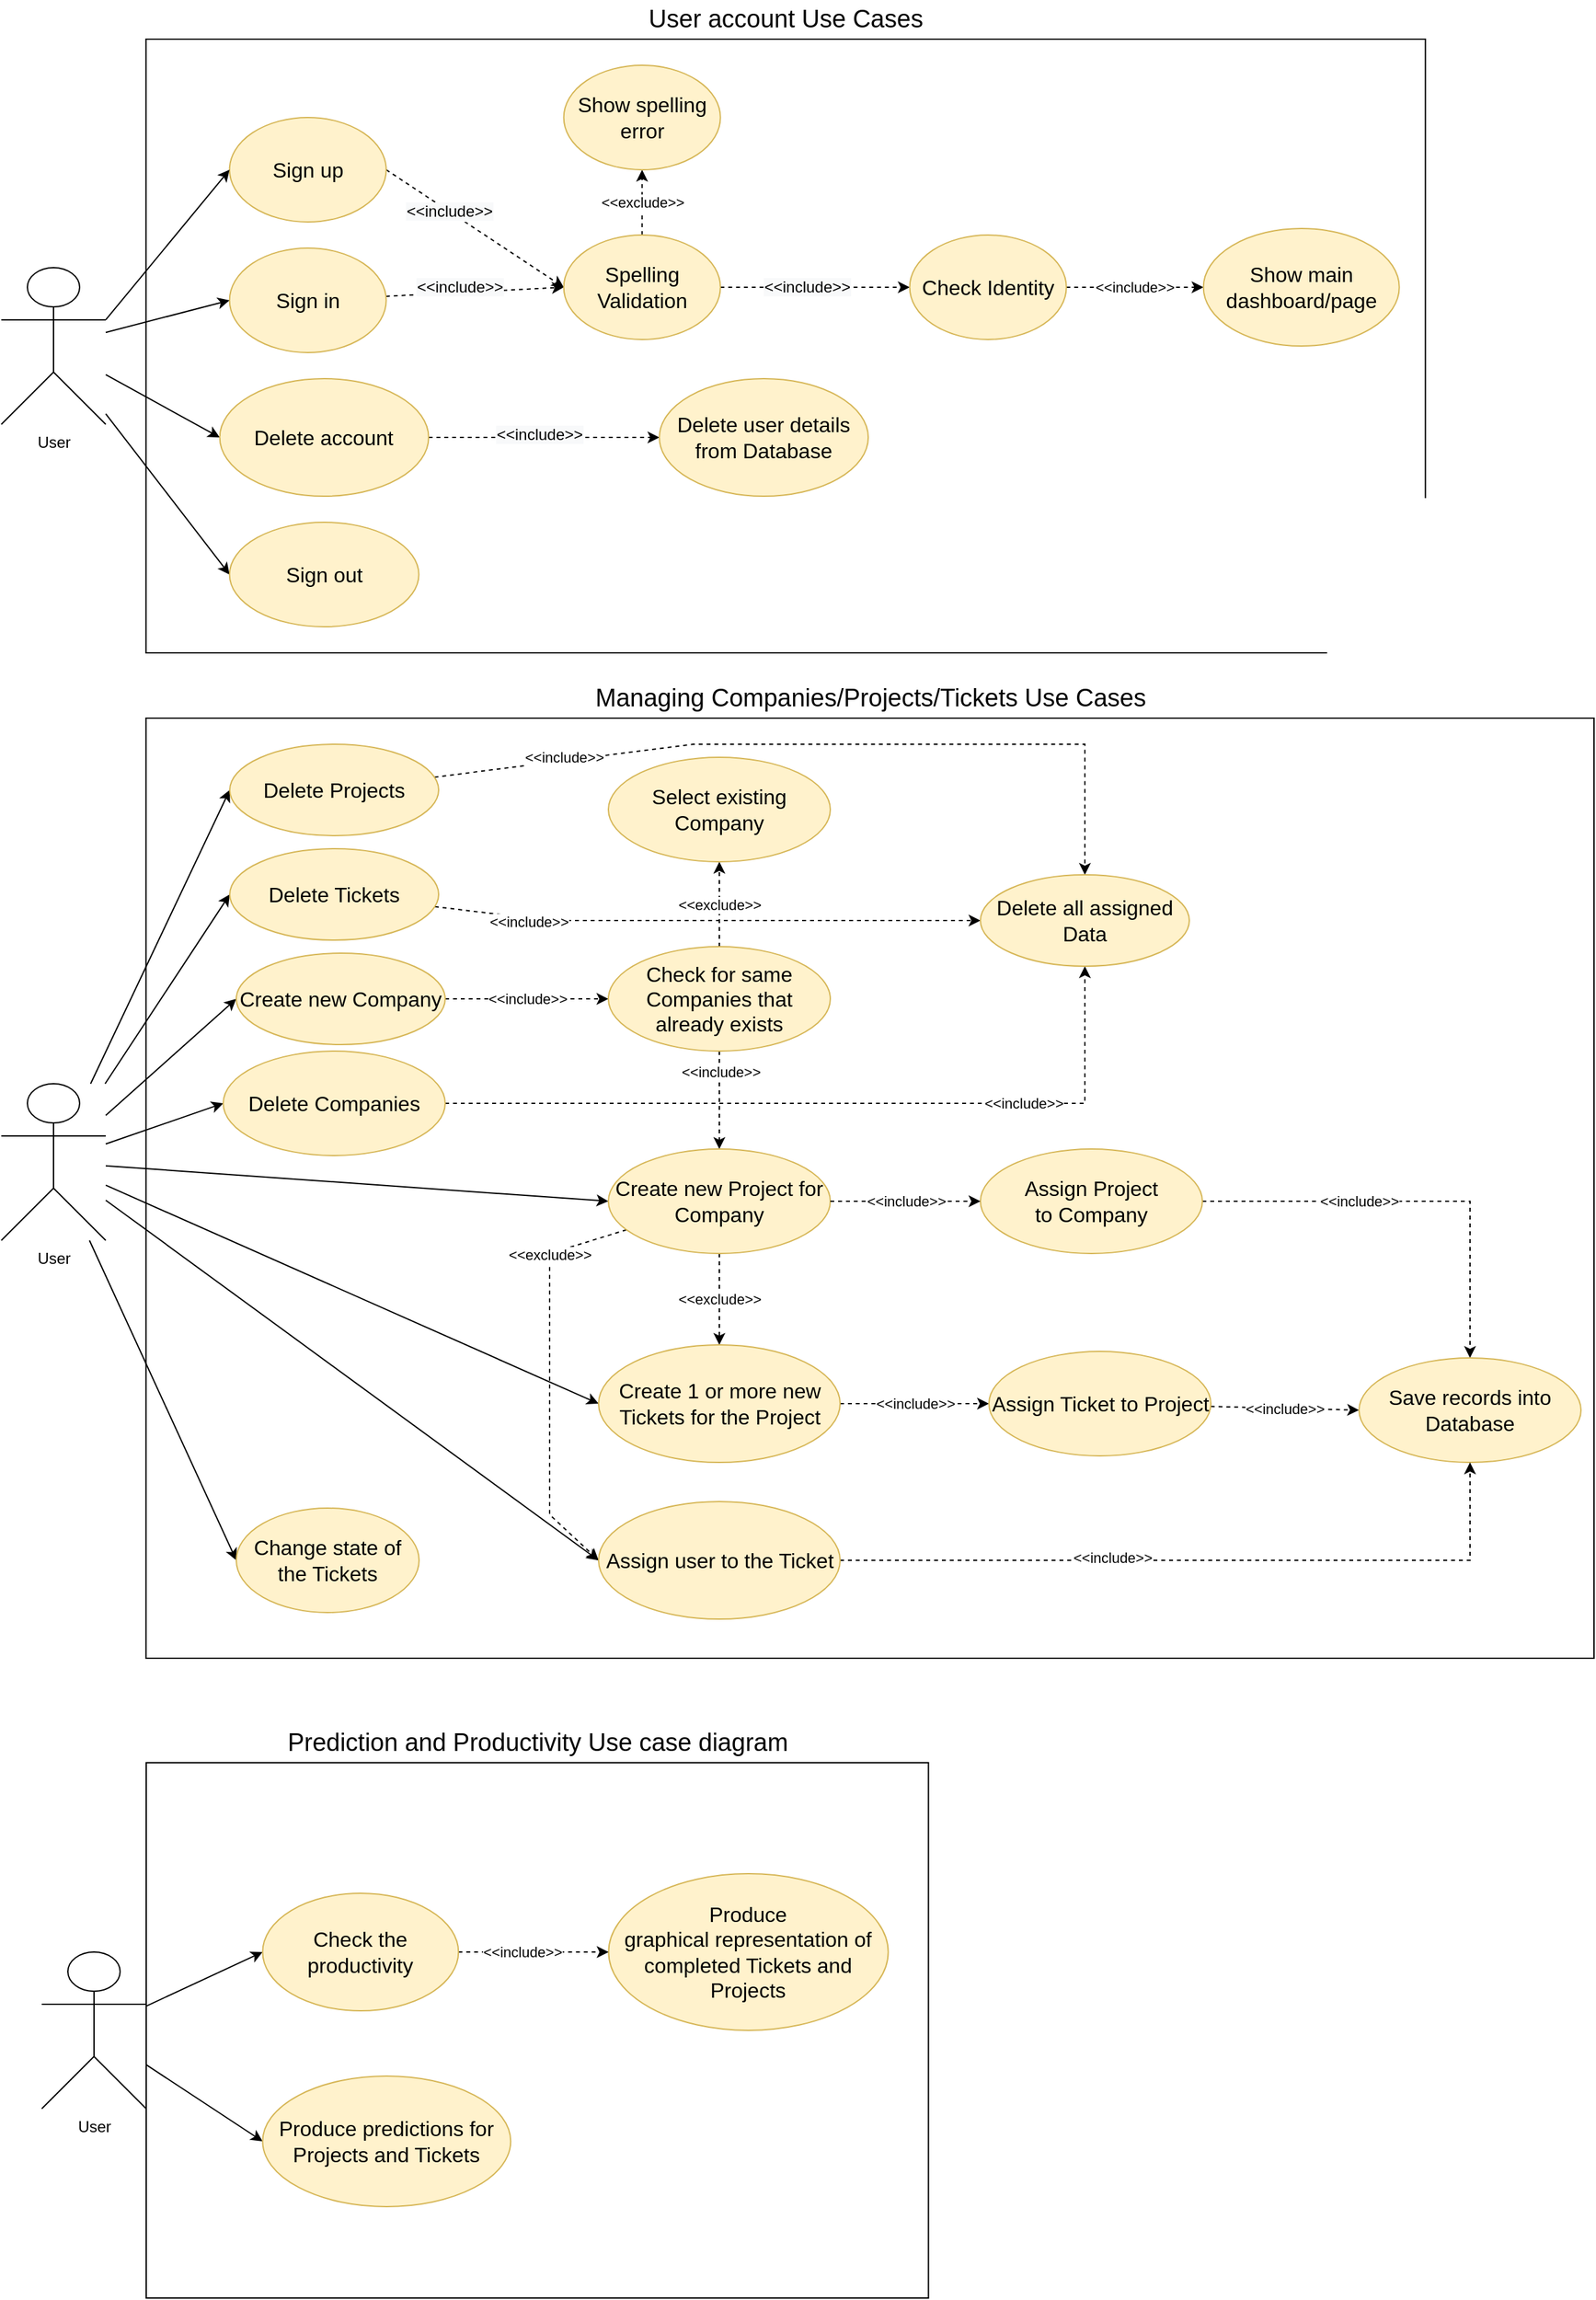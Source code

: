 <mxfile version="15.4.0" type="device"><diagram id="LHlY5N7X7wz_zIHhnHUE" name="Page-1"><mxGraphModel dx="1362" dy="2022" grid="1" gridSize="10" guides="1" tooltips="1" connect="1" arrows="1" fold="1" page="1" pageScale="1" pageWidth="827" pageHeight="1169" math="0" shadow="0"><root><mxCell id="0"/><mxCell id="1" parent="0"/><mxCell id="blT61PmZWdeBUGUaz3V9-52" value="" style="rounded=0;whiteSpace=wrap;html=1;" parent="1" vertex="1"><mxGeometry x="641" y="320" width="599.18" height="410" as="geometry"/></mxCell><mxCell id="CsoHUStCfwy30a-Zr1LT-15" value="" style="rounded=0;whiteSpace=wrap;html=1;" parent="1" vertex="1"><mxGeometry x="640.82" y="-1000" width="980" height="470" as="geometry"/></mxCell><mxCell id="o59YEPT0Gb5o8HxIR6J6-2" value="" style="rounded=0;whiteSpace=wrap;html=1;" parent="1" vertex="1"><mxGeometry x="640.82" y="-480" width="1109.18" height="720" as="geometry"/></mxCell><mxCell id="blT61PmZWdeBUGUaz3V9-8" style="rounded=0;orthogonalLoop=1;jettySize=auto;html=1;entryX=0;entryY=0.5;entryDx=0;entryDy=0;" parent="1" source="o59YEPT0Gb5o8HxIR6J6-3" target="blT61PmZWdeBUGUaz3V9-2" edge="1"><mxGeometry relative="1" as="geometry"/></mxCell><mxCell id="blT61PmZWdeBUGUaz3V9-38" style="edgeStyle=none;rounded=0;orthogonalLoop=1;jettySize=auto;html=1;entryX=0;entryY=0.5;entryDx=0;entryDy=0;" parent="1" source="o59YEPT0Gb5o8HxIR6J6-3" target="blT61PmZWdeBUGUaz3V9-33" edge="1"><mxGeometry relative="1" as="geometry"/></mxCell><mxCell id="blT61PmZWdeBUGUaz3V9-39" style="edgeStyle=none;rounded=0;orthogonalLoop=1;jettySize=auto;html=1;entryX=0;entryY=0.5;entryDx=0;entryDy=0;" parent="1" source="o59YEPT0Gb5o8HxIR6J6-3" target="blT61PmZWdeBUGUaz3V9-17" edge="1"><mxGeometry relative="1" as="geometry"/></mxCell><mxCell id="blT61PmZWdeBUGUaz3V9-40" style="edgeStyle=none;rounded=0;orthogonalLoop=1;jettySize=auto;html=1;entryX=0;entryY=0.5;entryDx=0;entryDy=0;strokeColor=#000000;" parent="1" source="o59YEPT0Gb5o8HxIR6J6-3" target="blT61PmZWdeBUGUaz3V9-10" edge="1"><mxGeometry relative="1" as="geometry"/></mxCell><mxCell id="blT61PmZWdeBUGUaz3V9-44" style="edgeStyle=none;rounded=0;orthogonalLoop=1;jettySize=auto;html=1;entryX=0;entryY=0.5;entryDx=0;entryDy=0;strokeColor=#000000;" parent="1" source="o59YEPT0Gb5o8HxIR6J6-3" target="blT61PmZWdeBUGUaz3V9-4" edge="1"><mxGeometry relative="1" as="geometry"/></mxCell><mxCell id="blT61PmZWdeBUGUaz3V9-46" style="edgeStyle=none;rounded=0;orthogonalLoop=1;jettySize=auto;html=1;entryX=0;entryY=0.5;entryDx=0;entryDy=0;strokeColor=#000000;" parent="1" source="o59YEPT0Gb5o8HxIR6J6-3" target="blT61PmZWdeBUGUaz3V9-3" edge="1"><mxGeometry relative="1" as="geometry"/></mxCell><mxCell id="blT61PmZWdeBUGUaz3V9-48" style="edgeStyle=none;rounded=0;orthogonalLoop=1;jettySize=auto;html=1;entryX=0;entryY=0.5;entryDx=0;entryDy=0;strokeColor=#000000;" parent="1" source="o59YEPT0Gb5o8HxIR6J6-3" target="blT61PmZWdeBUGUaz3V9-5" edge="1"><mxGeometry relative="1" as="geometry"/></mxCell><mxCell id="blT61PmZWdeBUGUaz3V9-49" style="edgeStyle=none;rounded=0;orthogonalLoop=1;jettySize=auto;html=1;entryX=0;entryY=0.5;entryDx=0;entryDy=0;strokeColor=#000000;" parent="1" source="o59YEPT0Gb5o8HxIR6J6-3" target="o59YEPT0Gb5o8HxIR6J6-19" edge="1"><mxGeometry relative="1" as="geometry"/></mxCell><mxCell id="o59YEPT0Gb5o8HxIR6J6-3" value="User" style="shape=umlActor;verticalLabelPosition=bottom;verticalAlign=top;html=1;outlineConnect=0;" parent="1" vertex="1"><mxGeometry x="530" y="-200" width="80" height="120" as="geometry"/></mxCell><mxCell id="o59YEPT0Gb5o8HxIR6J6-16" value="&lt;span style=&quot;font-size: medium&quot;&gt;Produce graphical&amp;nbsp;representation&lt;/span&gt;&lt;span style=&quot;font-size: medium&quot;&gt;&amp;nbsp;of completed Tickets and Projects&lt;/span&gt;" style="ellipse;whiteSpace=wrap;html=1;fillColor=#fff2cc;strokeColor=#d6b656;" parent="1" vertex="1"><mxGeometry x="995.18" y="405" width="214.18" height="120" as="geometry"/></mxCell><mxCell id="o59YEPT0Gb5o8HxIR6J6-19" value="&lt;span style=&quot;font-size: medium&quot;&gt;Change state of the Tickets&lt;/span&gt;" style="ellipse;whiteSpace=wrap;html=1;fillColor=#fff2cc;strokeColor=#d6b656;" parent="1" vertex="1"><mxGeometry x="710" y="125" width="140" height="80" as="geometry"/></mxCell><mxCell id="CsoHUStCfwy30a-Zr1LT-7" style="edgeStyle=none;rounded=0;orthogonalLoop=1;jettySize=auto;html=1;entryX=0;entryY=0.5;entryDx=0;entryDy=0;dashed=1;" parent="1" source="o59YEPT0Gb5o8HxIR6J6-22" target="CsoHUStCfwy30a-Zr1LT-1" edge="1"><mxGeometry relative="1" as="geometry"/></mxCell><mxCell id="CsoHUStCfwy30a-Zr1LT-8" value="&lt;span style=&quot;font-size: 12px ; background-color: rgb(248 , 249 , 250)&quot;&gt;&amp;lt;&amp;lt;include&amp;gt;&amp;gt;&lt;/span&gt;" style="edgeLabel;html=1;align=center;verticalAlign=middle;resizable=0;points=[];" parent="CsoHUStCfwy30a-Zr1LT-7" vertex="1" connectable="0"><mxGeometry x="0.125" relative="1" as="geometry"><mxPoint x="-20" y="-3" as="offset"/></mxGeometry></mxCell><mxCell id="o59YEPT0Gb5o8HxIR6J6-22" value="&lt;span style=&quot;font-size: medium&quot;&gt;Sign in&lt;/span&gt;" style="ellipse;whiteSpace=wrap;html=1;fillColor=#fff2cc;strokeColor=#d6b656;" parent="1" vertex="1"><mxGeometry x="704.82" y="-840" width="120" height="80" as="geometry"/></mxCell><mxCell id="o59YEPT0Gb5o8HxIR6J6-27" style="rounded=0;orthogonalLoop=1;jettySize=auto;html=1;exitX=1;exitY=0.5;exitDx=0;exitDy=0;dashed=1;" parent="1" source="CsoHUStCfwy30a-Zr1LT-1" target="o59YEPT0Gb5o8HxIR6J6-24" edge="1"><mxGeometry relative="1" as="geometry"/></mxCell><mxCell id="CsoHUStCfwy30a-Zr1LT-3" value="&lt;span style=&quot;font-size: 12px ; background-color: rgb(248 , 249 , 250)&quot;&gt;&amp;lt;&amp;lt;include&amp;gt;&amp;gt;&lt;/span&gt;" style="edgeLabel;html=1;align=center;verticalAlign=middle;resizable=0;points=[];" parent="o59YEPT0Gb5o8HxIR6J6-27" vertex="1" connectable="0"><mxGeometry x="0.113" y="3" relative="1" as="geometry"><mxPoint x="-15" y="3" as="offset"/></mxGeometry></mxCell><mxCell id="CsoHUStCfwy30a-Zr1LT-5" style="rounded=0;orthogonalLoop=1;jettySize=auto;html=1;exitX=1;exitY=0.5;exitDx=0;exitDy=0;entryX=0;entryY=0.5;entryDx=0;entryDy=0;dashed=1;" parent="1" source="o59YEPT0Gb5o8HxIR6J6-23" target="CsoHUStCfwy30a-Zr1LT-1" edge="1"><mxGeometry relative="1" as="geometry"/></mxCell><mxCell id="CsoHUStCfwy30a-Zr1LT-6" value="&lt;span style=&quot;font-size: 12px ; background-color: rgb(248 , 249 , 250)&quot;&gt;&amp;lt;&amp;lt;include&amp;gt;&amp;gt;&lt;/span&gt;" style="edgeLabel;html=1;align=center;verticalAlign=middle;resizable=0;points=[];" parent="CsoHUStCfwy30a-Zr1LT-5" vertex="1" connectable="0"><mxGeometry x="-0.29" relative="1" as="geometry"><mxPoint as="offset"/></mxGeometry></mxCell><mxCell id="o59YEPT0Gb5o8HxIR6J6-23" value="&lt;span style=&quot;font-size: medium&quot;&gt;Sign up&lt;/span&gt;" style="ellipse;whiteSpace=wrap;html=1;fillColor=#fff2cc;strokeColor=#d6b656;" parent="1" vertex="1"><mxGeometry x="704.82" y="-940" width="120" height="80" as="geometry"/></mxCell><mxCell id="CsoHUStCfwy30a-Zr1LT-12" value="&amp;lt;&amp;lt;include&amp;gt;&amp;gt;" style="edgeStyle=none;rounded=0;orthogonalLoop=1;jettySize=auto;html=1;entryX=0;entryY=0.5;entryDx=0;entryDy=0;dashed=1;" parent="1" source="o59YEPT0Gb5o8HxIR6J6-24" target="CsoHUStCfwy30a-Zr1LT-11" edge="1"><mxGeometry relative="1" as="geometry"/></mxCell><mxCell id="o59YEPT0Gb5o8HxIR6J6-24" value="&lt;span style=&quot;font-size: medium&quot;&gt;Check Identity&lt;/span&gt;" style="ellipse;whiteSpace=wrap;html=1;fillColor=#fff2cc;strokeColor=#d6b656;" parent="1" vertex="1"><mxGeometry x="1225.82" y="-850" width="120" height="80" as="geometry"/></mxCell><mxCell id="CsoHUStCfwy30a-Zr1LT-10" value="&amp;lt;&amp;lt;exclude&amp;gt;&amp;gt;" style="edgeStyle=none;rounded=0;orthogonalLoop=1;jettySize=auto;html=1;entryX=0.5;entryY=1;entryDx=0;entryDy=0;dashed=1;" parent="1" source="CsoHUStCfwy30a-Zr1LT-1" target="CsoHUStCfwy30a-Zr1LT-9" edge="1"><mxGeometry relative="1" as="geometry"/></mxCell><mxCell id="CsoHUStCfwy30a-Zr1LT-1" value="&lt;font size=&quot;3&quot;&gt;Spelling Validation&lt;/font&gt;" style="ellipse;whiteSpace=wrap;html=1;fillColor=#fff2cc;strokeColor=#d6b656;" parent="1" vertex="1"><mxGeometry x="960.82" y="-850" width="120" height="80" as="geometry"/></mxCell><mxCell id="CsoHUStCfwy30a-Zr1LT-9" value="&lt;font size=&quot;3&quot;&gt;Show spelling error&lt;/font&gt;" style="ellipse;whiteSpace=wrap;html=1;fillColor=#fff2cc;strokeColor=#d6b656;" parent="1" vertex="1"><mxGeometry x="960.82" y="-980" width="120" height="80" as="geometry"/></mxCell><mxCell id="CsoHUStCfwy30a-Zr1LT-11" value="&lt;font size=&quot;3&quot;&gt;Show main dashboard/page&lt;/font&gt;" style="ellipse;whiteSpace=wrap;html=1;fillColor=#fff2cc;strokeColor=#d6b656;" parent="1" vertex="1"><mxGeometry x="1450.82" y="-855" width="150" height="90" as="geometry"/></mxCell><mxCell id="CsoHUStCfwy30a-Zr1LT-21" style="edgeStyle=none;rounded=0;orthogonalLoop=1;jettySize=auto;html=1;exitX=1;exitY=0.333;exitDx=0;exitDy=0;exitPerimeter=0;entryX=0;entryY=0.5;entryDx=0;entryDy=0;" parent="1" source="CsoHUStCfwy30a-Zr1LT-14" target="o59YEPT0Gb5o8HxIR6J6-23" edge="1"><mxGeometry relative="1" as="geometry"/></mxCell><mxCell id="CsoHUStCfwy30a-Zr1LT-22" style="edgeStyle=none;rounded=0;orthogonalLoop=1;jettySize=auto;html=1;entryX=0;entryY=0.5;entryDx=0;entryDy=0;" parent="1" source="CsoHUStCfwy30a-Zr1LT-14" target="o59YEPT0Gb5o8HxIR6J6-22" edge="1"><mxGeometry relative="1" as="geometry"/></mxCell><mxCell id="blT61PmZWdeBUGUaz3V9-28" style="edgeStyle=none;rounded=0;orthogonalLoop=1;jettySize=auto;html=1;entryX=0;entryY=0.5;entryDx=0;entryDy=0;" parent="1" source="CsoHUStCfwy30a-Zr1LT-14" target="blT61PmZWdeBUGUaz3V9-26" edge="1"><mxGeometry relative="1" as="geometry"/></mxCell><mxCell id="blT61PmZWdeBUGUaz3V9-29" style="edgeStyle=none;rounded=0;orthogonalLoop=1;jettySize=auto;html=1;entryX=0;entryY=0.5;entryDx=0;entryDy=0;" parent="1" source="CsoHUStCfwy30a-Zr1LT-14" target="blT61PmZWdeBUGUaz3V9-27" edge="1"><mxGeometry relative="1" as="geometry"/></mxCell><mxCell id="CsoHUStCfwy30a-Zr1LT-14" value="User" style="shape=umlActor;verticalLabelPosition=bottom;verticalAlign=top;html=1;outlineConnect=0;" parent="1" vertex="1"><mxGeometry x="530" y="-825" width="80" height="120" as="geometry"/></mxCell><mxCell id="CsoHUStCfwy30a-Zr1LT-23" value="User account Use Cases" style="text;html=1;strokeColor=none;fillColor=none;align=center;verticalAlign=middle;whiteSpace=wrap;rounded=0;strokeWidth=1;fontSize=19;" parent="1" vertex="1"><mxGeometry x="991.64" y="-1030" width="278.37" height="30" as="geometry"/></mxCell><mxCell id="blT61PmZWdeBUGUaz3V9-7" value="&amp;lt;&amp;lt;include&amp;gt;&amp;gt;" style="rounded=0;orthogonalLoop=1;jettySize=auto;html=1;entryX=0;entryY=0.5;entryDx=0;entryDy=0;dashed=1;" parent="1" source="blT61PmZWdeBUGUaz3V9-2" target="blT61PmZWdeBUGUaz3V9-13" edge="1"><mxGeometry relative="1" as="geometry"/></mxCell><mxCell id="blT61PmZWdeBUGUaz3V9-11" style="edgeStyle=none;rounded=0;orthogonalLoop=1;jettySize=auto;html=1;dashed=1;exitX=0.5;exitY=1;exitDx=0;exitDy=0;entryX=0.5;entryY=0;entryDx=0;entryDy=0;" parent="1" source="blT61PmZWdeBUGUaz3V9-13" target="blT61PmZWdeBUGUaz3V9-10" edge="1"><mxGeometry relative="1" as="geometry"/></mxCell><mxCell id="blT61PmZWdeBUGUaz3V9-12" value="&amp;lt;&amp;lt;include&amp;gt;&amp;gt;" style="edgeLabel;html=1;align=center;verticalAlign=middle;resizable=0;points=[];" parent="blT61PmZWdeBUGUaz3V9-11" vertex="1" connectable="0"><mxGeometry x="0.075" y="-1" relative="1" as="geometry"><mxPoint x="2" y="-25" as="offset"/></mxGeometry></mxCell><mxCell id="blT61PmZWdeBUGUaz3V9-2" value="&lt;span style=&quot;font-size: medium&quot;&gt;Create new Company&lt;/span&gt;" style="ellipse;whiteSpace=wrap;html=1;fillColor=#fff2cc;strokeColor=#d6b656;" parent="1" vertex="1"><mxGeometry x="710" y="-300" width="160" height="70" as="geometry"/></mxCell><mxCell id="blT61PmZWdeBUGUaz3V9-72" style="edgeStyle=none;rounded=0;orthogonalLoop=1;jettySize=auto;html=1;entryX=0.5;entryY=0;entryDx=0;entryDy=0;strokeColor=#000000;dashed=1;" parent="1" source="blT61PmZWdeBUGUaz3V9-3" target="blT61PmZWdeBUGUaz3V9-70" edge="1"><mxGeometry relative="1" as="geometry"><Array as="points"><mxPoint x="1060" y="-460"/><mxPoint x="1360" y="-460"/></Array></mxGeometry></mxCell><mxCell id="blT61PmZWdeBUGUaz3V9-74" value="&amp;lt;&amp;lt;include&amp;gt;&amp;gt;" style="edgeLabel;html=1;align=center;verticalAlign=middle;resizable=0;points=[];" parent="blT61PmZWdeBUGUaz3V9-72" vertex="1" connectable="0"><mxGeometry x="-0.365" relative="1" as="geometry"><mxPoint x="-90" y="9" as="offset"/></mxGeometry></mxCell><mxCell id="blT61PmZWdeBUGUaz3V9-3" value="&lt;span style=&quot;font-size: medium&quot;&gt;Delete Projects&lt;/span&gt;" style="ellipse;whiteSpace=wrap;html=1;fillColor=#fff2cc;strokeColor=#d6b656;" parent="1" vertex="1"><mxGeometry x="705" y="-460" width="160" height="70" as="geometry"/></mxCell><mxCell id="blT61PmZWdeBUGUaz3V9-75" style="edgeStyle=none;rounded=0;orthogonalLoop=1;jettySize=auto;html=1;entryX=0;entryY=0.5;entryDx=0;entryDy=0;dashed=1;strokeColor=#000000;" parent="1" source="blT61PmZWdeBUGUaz3V9-4" target="blT61PmZWdeBUGUaz3V9-70" edge="1"><mxGeometry relative="1" as="geometry"><mxPoint x="1240.18" y="-325" as="targetPoint"/><Array as="points"><mxPoint x="950" y="-325"/></Array></mxGeometry></mxCell><mxCell id="blT61PmZWdeBUGUaz3V9-76" value="&amp;lt;&amp;lt;include&amp;gt;&amp;gt;" style="edgeLabel;html=1;align=center;verticalAlign=middle;resizable=0;points=[];" parent="blT61PmZWdeBUGUaz3V9-75" vertex="1" connectable="0"><mxGeometry x="-0.653" y="-3" relative="1" as="geometry"><mxPoint as="offset"/></mxGeometry></mxCell><mxCell id="blT61PmZWdeBUGUaz3V9-4" value="&lt;span style=&quot;font-size: medium&quot;&gt;Delete Tickets&lt;/span&gt;" style="ellipse;whiteSpace=wrap;html=1;fillColor=#fff2cc;strokeColor=#d6b656;" parent="1" vertex="1"><mxGeometry x="705" y="-380" width="160" height="70" as="geometry"/></mxCell><mxCell id="blT61PmZWdeBUGUaz3V9-77" style="edgeStyle=none;rounded=0;orthogonalLoop=1;jettySize=auto;html=1;entryX=0.5;entryY=1;entryDx=0;entryDy=0;dashed=1;strokeColor=#000000;" parent="1" source="blT61PmZWdeBUGUaz3V9-5" target="blT61PmZWdeBUGUaz3V9-70" edge="1"><mxGeometry relative="1" as="geometry"><Array as="points"><mxPoint x="1360" y="-185"/></Array></mxGeometry></mxCell><mxCell id="blT61PmZWdeBUGUaz3V9-78" value="&amp;lt;&amp;lt;include&amp;gt;&amp;gt;" style="edgeLabel;html=1;align=center;verticalAlign=middle;resizable=0;points=[];" parent="blT61PmZWdeBUGUaz3V9-77" vertex="1" connectable="0"><mxGeometry x="0.489" relative="1" as="geometry"><mxPoint as="offset"/></mxGeometry></mxCell><mxCell id="blT61PmZWdeBUGUaz3V9-5" value="&lt;span style=&quot;font-size: medium&quot;&gt;Delete Companies&lt;/span&gt;" style="ellipse;whiteSpace=wrap;html=1;fillColor=#fff2cc;strokeColor=#d6b656;" parent="1" vertex="1"><mxGeometry x="700" y="-225" width="170" height="80" as="geometry"/></mxCell><mxCell id="blT61PmZWdeBUGUaz3V9-21" value="&amp;lt;&amp;lt;include&amp;gt;&amp;gt;" style="edgeStyle=none;rounded=0;orthogonalLoop=1;jettySize=auto;html=1;entryX=0.5;entryY=0;entryDx=0;entryDy=0;dashed=1;exitX=1;exitY=0.5;exitDx=0;exitDy=0;" parent="1" source="blT61PmZWdeBUGUaz3V9-9" target="blT61PmZWdeBUGUaz3V9-20" edge="1"><mxGeometry x="-0.262" relative="1" as="geometry"><Array as="points"><mxPoint x="1655" y="-110"/></Array><mxPoint as="offset"/></mxGeometry></mxCell><mxCell id="blT61PmZWdeBUGUaz3V9-9" value="&lt;span style=&quot;font-size: medium&quot;&gt;Assign Project to&amp;nbsp;&lt;/span&gt;&lt;font size=&quot;3&quot;&gt;Company&lt;/font&gt;" style="ellipse;whiteSpace=wrap;html=1;fillColor=#fff2cc;strokeColor=#d6b656;" parent="1" vertex="1"><mxGeometry x="1280" y="-150" width="170" height="80" as="geometry"/></mxCell><mxCell id="blT61PmZWdeBUGUaz3V9-18" value="&amp;lt;&amp;lt;exclude&amp;gt;&amp;gt;" style="edgeStyle=none;rounded=0;orthogonalLoop=1;jettySize=auto;html=1;entryX=0.5;entryY=0;entryDx=0;entryDy=0;dashed=1;" parent="1" source="blT61PmZWdeBUGUaz3V9-10" target="blT61PmZWdeBUGUaz3V9-17" edge="1"><mxGeometry relative="1" as="geometry"/></mxCell><mxCell id="blT61PmZWdeBUGUaz3V9-34" style="edgeStyle=none;rounded=0;orthogonalLoop=1;jettySize=auto;html=1;entryX=0;entryY=0.5;entryDx=0;entryDy=0;dashed=1;strokeColor=#000000;fillColor=#6a00ff;" parent="1" source="blT61PmZWdeBUGUaz3V9-10" target="blT61PmZWdeBUGUaz3V9-33" edge="1"><mxGeometry relative="1" as="geometry"><Array as="points"><mxPoint x="950" y="-70"/><mxPoint x="950" y="130"/></Array></mxGeometry></mxCell><mxCell id="blT61PmZWdeBUGUaz3V9-35" value="&amp;lt;&amp;lt;exclude&amp;gt;&amp;gt;" style="edgeLabel;html=1;align=center;verticalAlign=middle;resizable=0;points=[];" parent="blT61PmZWdeBUGUaz3V9-34" vertex="1" connectable="0"><mxGeometry x="-0.058" y="1" relative="1" as="geometry"><mxPoint x="-1" y="-85" as="offset"/></mxGeometry></mxCell><mxCell id="blT61PmZWdeBUGUaz3V9-10" value="&lt;span style=&quot;font-size: medium&quot;&gt;Create new Project for Company&lt;br&gt;&lt;/span&gt;" style="ellipse;whiteSpace=wrap;html=1;fillColor=#fff2cc;strokeColor=#d6b656;" parent="1" vertex="1"><mxGeometry x="995" y="-150" width="170" height="80" as="geometry"/></mxCell><mxCell id="blT61PmZWdeBUGUaz3V9-15" value="&amp;lt;&amp;lt;exclude&amp;gt;&amp;gt;" style="edgeStyle=none;rounded=0;orthogonalLoop=1;jettySize=auto;html=1;entryX=0.5;entryY=1;entryDx=0;entryDy=0;dashed=1;" parent="1" source="blT61PmZWdeBUGUaz3V9-13" target="blT61PmZWdeBUGUaz3V9-14" edge="1"><mxGeometry relative="1" as="geometry"/></mxCell><mxCell id="blT61PmZWdeBUGUaz3V9-16" value="&amp;lt;&amp;lt;include&amp;gt;&amp;gt;" style="edgeStyle=none;rounded=0;orthogonalLoop=1;jettySize=auto;html=1;entryX=0;entryY=0.5;entryDx=0;entryDy=0;dashed=1;exitX=1;exitY=0.5;exitDx=0;exitDy=0;" parent="1" source="blT61PmZWdeBUGUaz3V9-10" target="blT61PmZWdeBUGUaz3V9-9" edge="1"><mxGeometry relative="1" as="geometry"/></mxCell><mxCell id="blT61PmZWdeBUGUaz3V9-13" value="&lt;font size=&quot;3&quot;&gt;Check for same Companies that already exists&lt;/font&gt;" style="ellipse;whiteSpace=wrap;html=1;fillColor=#fff2cc;strokeColor=#d6b656;" parent="1" vertex="1"><mxGeometry x="995" y="-305" width="170" height="80" as="geometry"/></mxCell><mxCell id="blT61PmZWdeBUGUaz3V9-14" value="&lt;font size=&quot;3&quot;&gt;Select existing Company&lt;/font&gt;" style="ellipse;whiteSpace=wrap;html=1;fillColor=#fff2cc;strokeColor=#d6b656;" parent="1" vertex="1"><mxGeometry x="995" y="-450" width="170" height="80" as="geometry"/></mxCell><mxCell id="blT61PmZWdeBUGUaz3V9-24" value="&amp;lt;&amp;lt;include&amp;gt;&amp;gt;" style="edgeStyle=none;rounded=0;orthogonalLoop=1;jettySize=auto;html=1;entryX=0;entryY=0.5;entryDx=0;entryDy=0;dashed=1;" parent="1" source="blT61PmZWdeBUGUaz3V9-17" target="blT61PmZWdeBUGUaz3V9-19" edge="1"><mxGeometry relative="1" as="geometry"/></mxCell><mxCell id="blT61PmZWdeBUGUaz3V9-17" value="&lt;span style=&quot;font-size: medium&quot;&gt;Create 1 or more new Tickets for the Project&lt;br&gt;&lt;/span&gt;" style="ellipse;whiteSpace=wrap;html=1;fillColor=#fff2cc;strokeColor=#d6b656;" parent="1" vertex="1"><mxGeometry x="987.5" width="185" height="90" as="geometry"/></mxCell><mxCell id="blT61PmZWdeBUGUaz3V9-25" value="&lt;span style=&quot;color: rgb(0 , 0 , 0) ; font-family: &amp;#34;helvetica&amp;#34; ; font-size: 11px ; font-style: normal ; font-weight: normal ; letter-spacing: normal ; text-align: center ; text-indent: 0px ; text-transform: none ; word-spacing: 0px ; background-color: rgb(255 , 255 , 255) ; text-decoration: none ; display: inline ; float: none&quot;&gt;&amp;lt;&amp;lt;include&amp;gt;&amp;gt;&lt;/span&gt;" style="edgeStyle=none;rounded=0;orthogonalLoop=1;jettySize=auto;html=1;entryX=0;entryY=0.5;entryDx=0;entryDy=0;dashed=1;" parent="1" source="blT61PmZWdeBUGUaz3V9-19" target="blT61PmZWdeBUGUaz3V9-20" edge="1"><mxGeometry relative="1" as="geometry"/></mxCell><mxCell id="blT61PmZWdeBUGUaz3V9-19" value="&lt;span style=&quot;font-size: medium&quot;&gt;Assign Ticket to Project&lt;/span&gt;" style="ellipse;whiteSpace=wrap;html=1;fillColor=#fff2cc;strokeColor=#d6b656;" parent="1" vertex="1"><mxGeometry x="1286.5" y="5" width="170" height="80" as="geometry"/></mxCell><mxCell id="blT61PmZWdeBUGUaz3V9-20" value="&lt;span style=&quot;font-size: medium&quot;&gt;Save records into Database&lt;/span&gt;" style="ellipse;whiteSpace=wrap;html=1;fillColor=#fff2cc;strokeColor=#d6b656;" parent="1" vertex="1"><mxGeometry x="1570" y="10" width="170" height="80" as="geometry"/></mxCell><mxCell id="blT61PmZWdeBUGUaz3V9-31" style="edgeStyle=none;rounded=0;orthogonalLoop=1;jettySize=auto;html=1;entryX=0;entryY=0.5;entryDx=0;entryDy=0;dashed=1;" parent="1" source="blT61PmZWdeBUGUaz3V9-26" target="blT61PmZWdeBUGUaz3V9-30" edge="1"><mxGeometry relative="1" as="geometry"/></mxCell><mxCell id="blT61PmZWdeBUGUaz3V9-32" value="&lt;span style=&quot;font-size: 12px ; background-color: rgb(248 , 249 , 250)&quot;&gt;&amp;lt;&amp;lt;include&amp;gt;&amp;gt;&lt;/span&gt;" style="edgeLabel;html=1;align=center;verticalAlign=middle;resizable=0;points=[];" parent="blT61PmZWdeBUGUaz3V9-31" vertex="1" connectable="0"><mxGeometry x="-0.051" y="2" relative="1" as="geometry"><mxPoint as="offset"/></mxGeometry></mxCell><mxCell id="blT61PmZWdeBUGUaz3V9-26" value="&lt;span style=&quot;font-size: medium&quot;&gt;Delete account&lt;/span&gt;" style="ellipse;whiteSpace=wrap;html=1;fillColor=#fff2cc;strokeColor=#d6b656;" parent="1" vertex="1"><mxGeometry x="697.32" y="-740" width="160" height="90" as="geometry"/></mxCell><mxCell id="blT61PmZWdeBUGUaz3V9-27" value="&lt;span style=&quot;font-size: medium&quot;&gt;Sign out&lt;/span&gt;" style="ellipse;whiteSpace=wrap;html=1;fillColor=#fff2cc;strokeColor=#d6b656;" parent="1" vertex="1"><mxGeometry x="704.82" y="-630" width="145" height="80" as="geometry"/></mxCell><mxCell id="blT61PmZWdeBUGUaz3V9-30" value="&lt;font size=&quot;3&quot;&gt;Delete user details from Database&lt;/font&gt;" style="ellipse;whiteSpace=wrap;html=1;fillColor=#fff2cc;strokeColor=#d6b656;" parent="1" vertex="1"><mxGeometry x="1034.07" y="-740" width="160" height="90" as="geometry"/></mxCell><mxCell id="blT61PmZWdeBUGUaz3V9-41" style="edgeStyle=none;rounded=0;orthogonalLoop=1;jettySize=auto;html=1;entryX=0.5;entryY=1;entryDx=0;entryDy=0;strokeColor=#000000;dashed=1;" parent="1" source="blT61PmZWdeBUGUaz3V9-33" target="blT61PmZWdeBUGUaz3V9-20" edge="1"><mxGeometry relative="1" as="geometry"><Array as="points"><mxPoint x="1655" y="165"/></Array></mxGeometry></mxCell><mxCell id="blT61PmZWdeBUGUaz3V9-42" value="&amp;lt;&amp;lt;include&amp;gt;&amp;gt;" style="edgeLabel;html=1;align=center;verticalAlign=middle;resizable=0;points=[];" parent="blT61PmZWdeBUGUaz3V9-41" vertex="1" connectable="0"><mxGeometry x="-0.251" y="2" relative="1" as="geometry"><mxPoint x="-1" as="offset"/></mxGeometry></mxCell><mxCell id="blT61PmZWdeBUGUaz3V9-33" value="&lt;span style=&quot;font-size: medium&quot;&gt;Assign user to the Ticket&lt;br&gt;&lt;/span&gt;" style="ellipse;whiteSpace=wrap;html=1;fillColor=#fff2cc;strokeColor=#d6b656;" parent="1" vertex="1"><mxGeometry x="987.5" y="120" width="185" height="90" as="geometry"/></mxCell><mxCell id="blT61PmZWdeBUGUaz3V9-50" value="Managing Companies/Projects/Tickets Use Cases" style="text;html=1;strokeColor=none;fillColor=none;align=center;verticalAlign=middle;whiteSpace=wrap;rounded=0;strokeWidth=1;fontSize=19;" parent="1" vertex="1"><mxGeometry x="973.53" y="-510" width="443.77" height="30" as="geometry"/></mxCell><mxCell id="blT61PmZWdeBUGUaz3V9-63" style="edgeStyle=none;rounded=0;orthogonalLoop=1;jettySize=auto;html=1;entryX=0;entryY=0.5;entryDx=0;entryDy=0;strokeColor=#000000;" parent="1" source="blT61PmZWdeBUGUaz3V9-51" target="blT61PmZWdeBUGUaz3V9-56" edge="1"><mxGeometry relative="1" as="geometry"/></mxCell><mxCell id="blT61PmZWdeBUGUaz3V9-65" style="edgeStyle=none;rounded=0;orthogonalLoop=1;jettySize=auto;html=1;entryX=0;entryY=0.5;entryDx=0;entryDy=0;strokeColor=#000000;" parent="1" source="blT61PmZWdeBUGUaz3V9-51" target="blT61PmZWdeBUGUaz3V9-66" edge="1"><mxGeometry relative="1" as="geometry"><mxPoint x="730.18" y="665" as="targetPoint"/></mxGeometry></mxCell><mxCell id="blT61PmZWdeBUGUaz3V9-51" value="User" style="shape=umlActor;verticalLabelPosition=bottom;verticalAlign=top;html=1;outlineConnect=0;" parent="1" vertex="1"><mxGeometry x="561.0" y="465" width="80" height="120" as="geometry"/></mxCell><mxCell id="blT61PmZWdeBUGUaz3V9-53" value="Prediction and Productivity Use case diagram" style="text;html=1;strokeColor=none;fillColor=none;align=center;verticalAlign=middle;whiteSpace=wrap;rounded=0;strokeWidth=1;fontSize=19;" parent="1" vertex="1"><mxGeometry x="718.71" y="290" width="443.77" height="30" as="geometry"/></mxCell><mxCell id="blT61PmZWdeBUGUaz3V9-57" style="edgeStyle=none;rounded=0;orthogonalLoop=1;jettySize=auto;html=1;entryX=0;entryY=0.5;entryDx=0;entryDy=0;strokeColor=#000000;dashed=1;" parent="1" source="blT61PmZWdeBUGUaz3V9-56" target="o59YEPT0Gb5o8HxIR6J6-16" edge="1"><mxGeometry relative="1" as="geometry"/></mxCell><mxCell id="blT61PmZWdeBUGUaz3V9-58" value="&amp;lt;&amp;lt;include&amp;gt;&amp;gt;" style="edgeLabel;html=1;align=center;verticalAlign=middle;resizable=0;points=[];" parent="blT61PmZWdeBUGUaz3V9-57" vertex="1" connectable="0"><mxGeometry x="0.111" relative="1" as="geometry"><mxPoint x="-15" as="offset"/></mxGeometry></mxCell><mxCell id="blT61PmZWdeBUGUaz3V9-56" value="&lt;span style=&quot;font-size: medium&quot;&gt;Check the productivity&lt;br&gt;&lt;/span&gt;" style="ellipse;whiteSpace=wrap;html=1;fillColor=#fff2cc;strokeColor=#d6b656;" parent="1" vertex="1"><mxGeometry x="730.18" y="420" width="150" height="90" as="geometry"/></mxCell><mxCell id="blT61PmZWdeBUGUaz3V9-66" value="&lt;font size=&quot;3&quot;&gt;Produce predictions for Projects and Tickets&lt;/font&gt;" style="ellipse;whiteSpace=wrap;html=1;fillColor=#fff2cc;strokeColor=#d6b656;" parent="1" vertex="1"><mxGeometry x="730.18" y="560" width="190" height="100" as="geometry"/></mxCell><mxCell id="blT61PmZWdeBUGUaz3V9-70" value="&lt;span style=&quot;font-size: medium&quot;&gt;Delete all&amp;nbsp;&lt;/span&gt;&lt;span style=&quot;font-size: medium&quot;&gt;assigned&lt;/span&gt;&lt;span style=&quot;font-size: medium&quot;&gt;&lt;br&gt;Data&lt;br&gt;&lt;/span&gt;" style="ellipse;whiteSpace=wrap;html=1;fillColor=#fff2cc;strokeColor=#d6b656;" parent="1" vertex="1"><mxGeometry x="1280.0" y="-360" width="160" height="70" as="geometry"/></mxCell></root></mxGraphModel></diagram></mxfile>